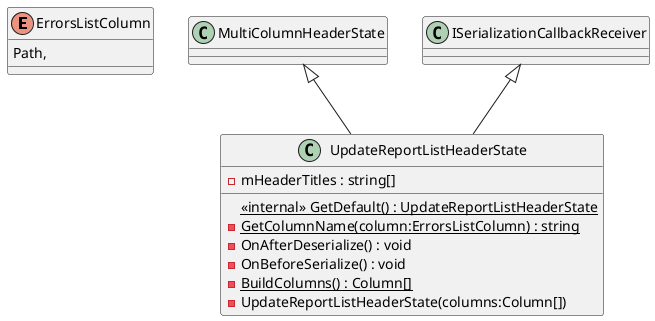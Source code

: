 @startuml
enum ErrorsListColumn {
    Path,
}
class UpdateReportListHeaderState {
    <<internal>> {static} GetDefault() : UpdateReportListHeaderState
    {static} - GetColumnName(column:ErrorsListColumn) : string
    - OnAfterDeserialize() : void
    - OnBeforeSerialize() : void
    {static} - BuildColumns() : Column[]
    - UpdateReportListHeaderState(columns:Column[])
    - mHeaderTitles : string[]
}
MultiColumnHeaderState <|-- UpdateReportListHeaderState
ISerializationCallbackReceiver <|-- UpdateReportListHeaderState
@enduml
